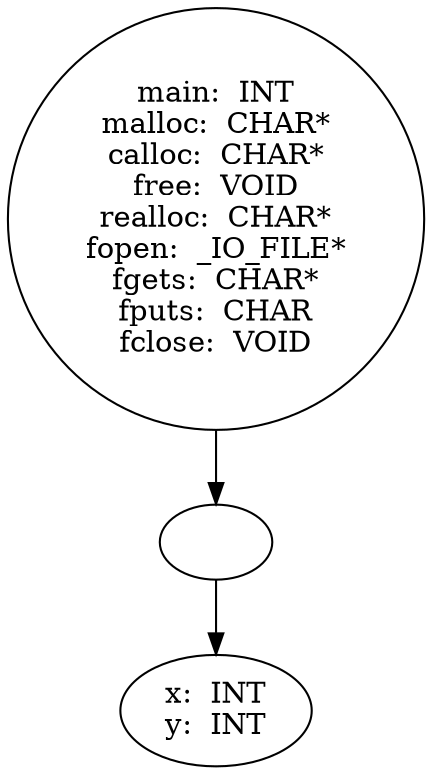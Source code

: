 digraph AST {
  "135951640321552" [label="main:  INT
malloc:  CHAR*
calloc:  CHAR*
free:  VOID
realloc:  CHAR*
fopen:  _IO_FILE*
fgets:  CHAR*
fputs:  CHAR
fclose:  VOID"];
  "135951640321552" -> "135951640324096";
  "135951640324096" [label=""];
  "135951640324096" -> "135951640328032";
  "135951640328032" [label="x:  INT
y:  INT"];
}
